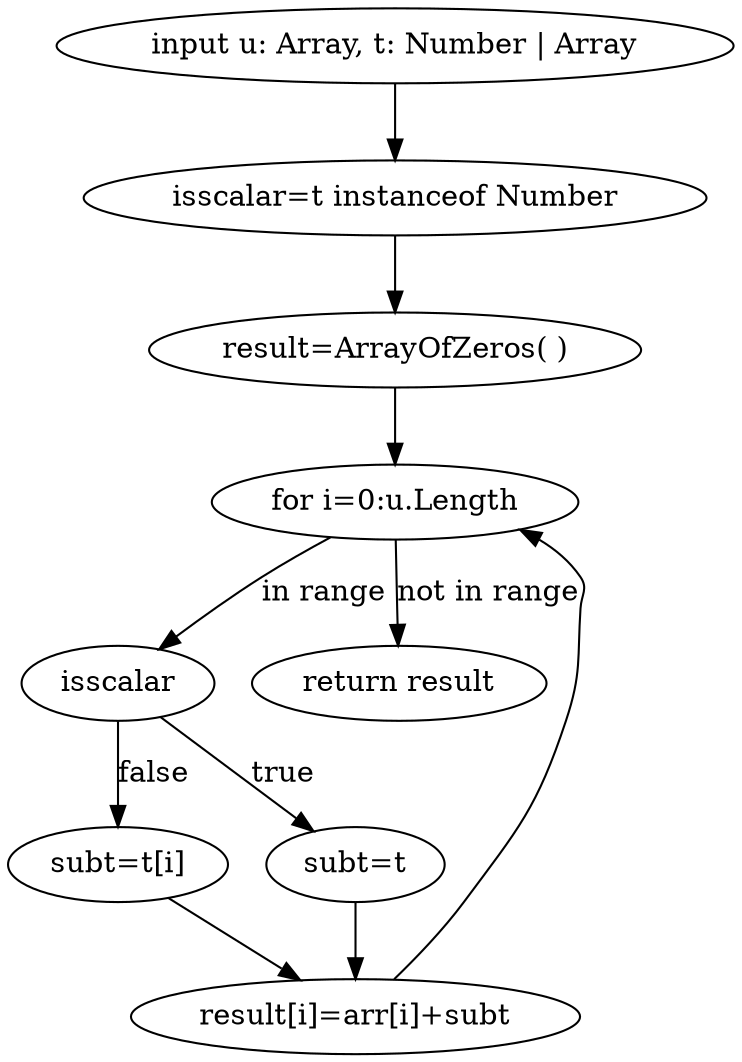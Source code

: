 digraph G {
    INP [label="input u: Array, t: Number | Array"]
    ISS [label="isscalar=t instanceof Number"]
    RES [label="result=ArrayOfZeros( )"]
    FOR [label="for i=0:u.Length"]
    ADD [label="result[i]=arr[i]+subt"]
    IF [label="isscalar"]
    SUBT1 [label="subt=t[i]"]
    SUBT2 [label="subt=t"]
    RET [label="return result"]

    INP -> ISS -> RES -> FOR 
    FOR -> IF [label="in range"]
    IF -> SUBT2 [label="true"]
    IF -> SUBT1 [label="false"]
    SUBT2 -> ADD
    SUBT1 -> ADD 
    FOR -> RET [label="not in range"]
    ADD -> FOR
}